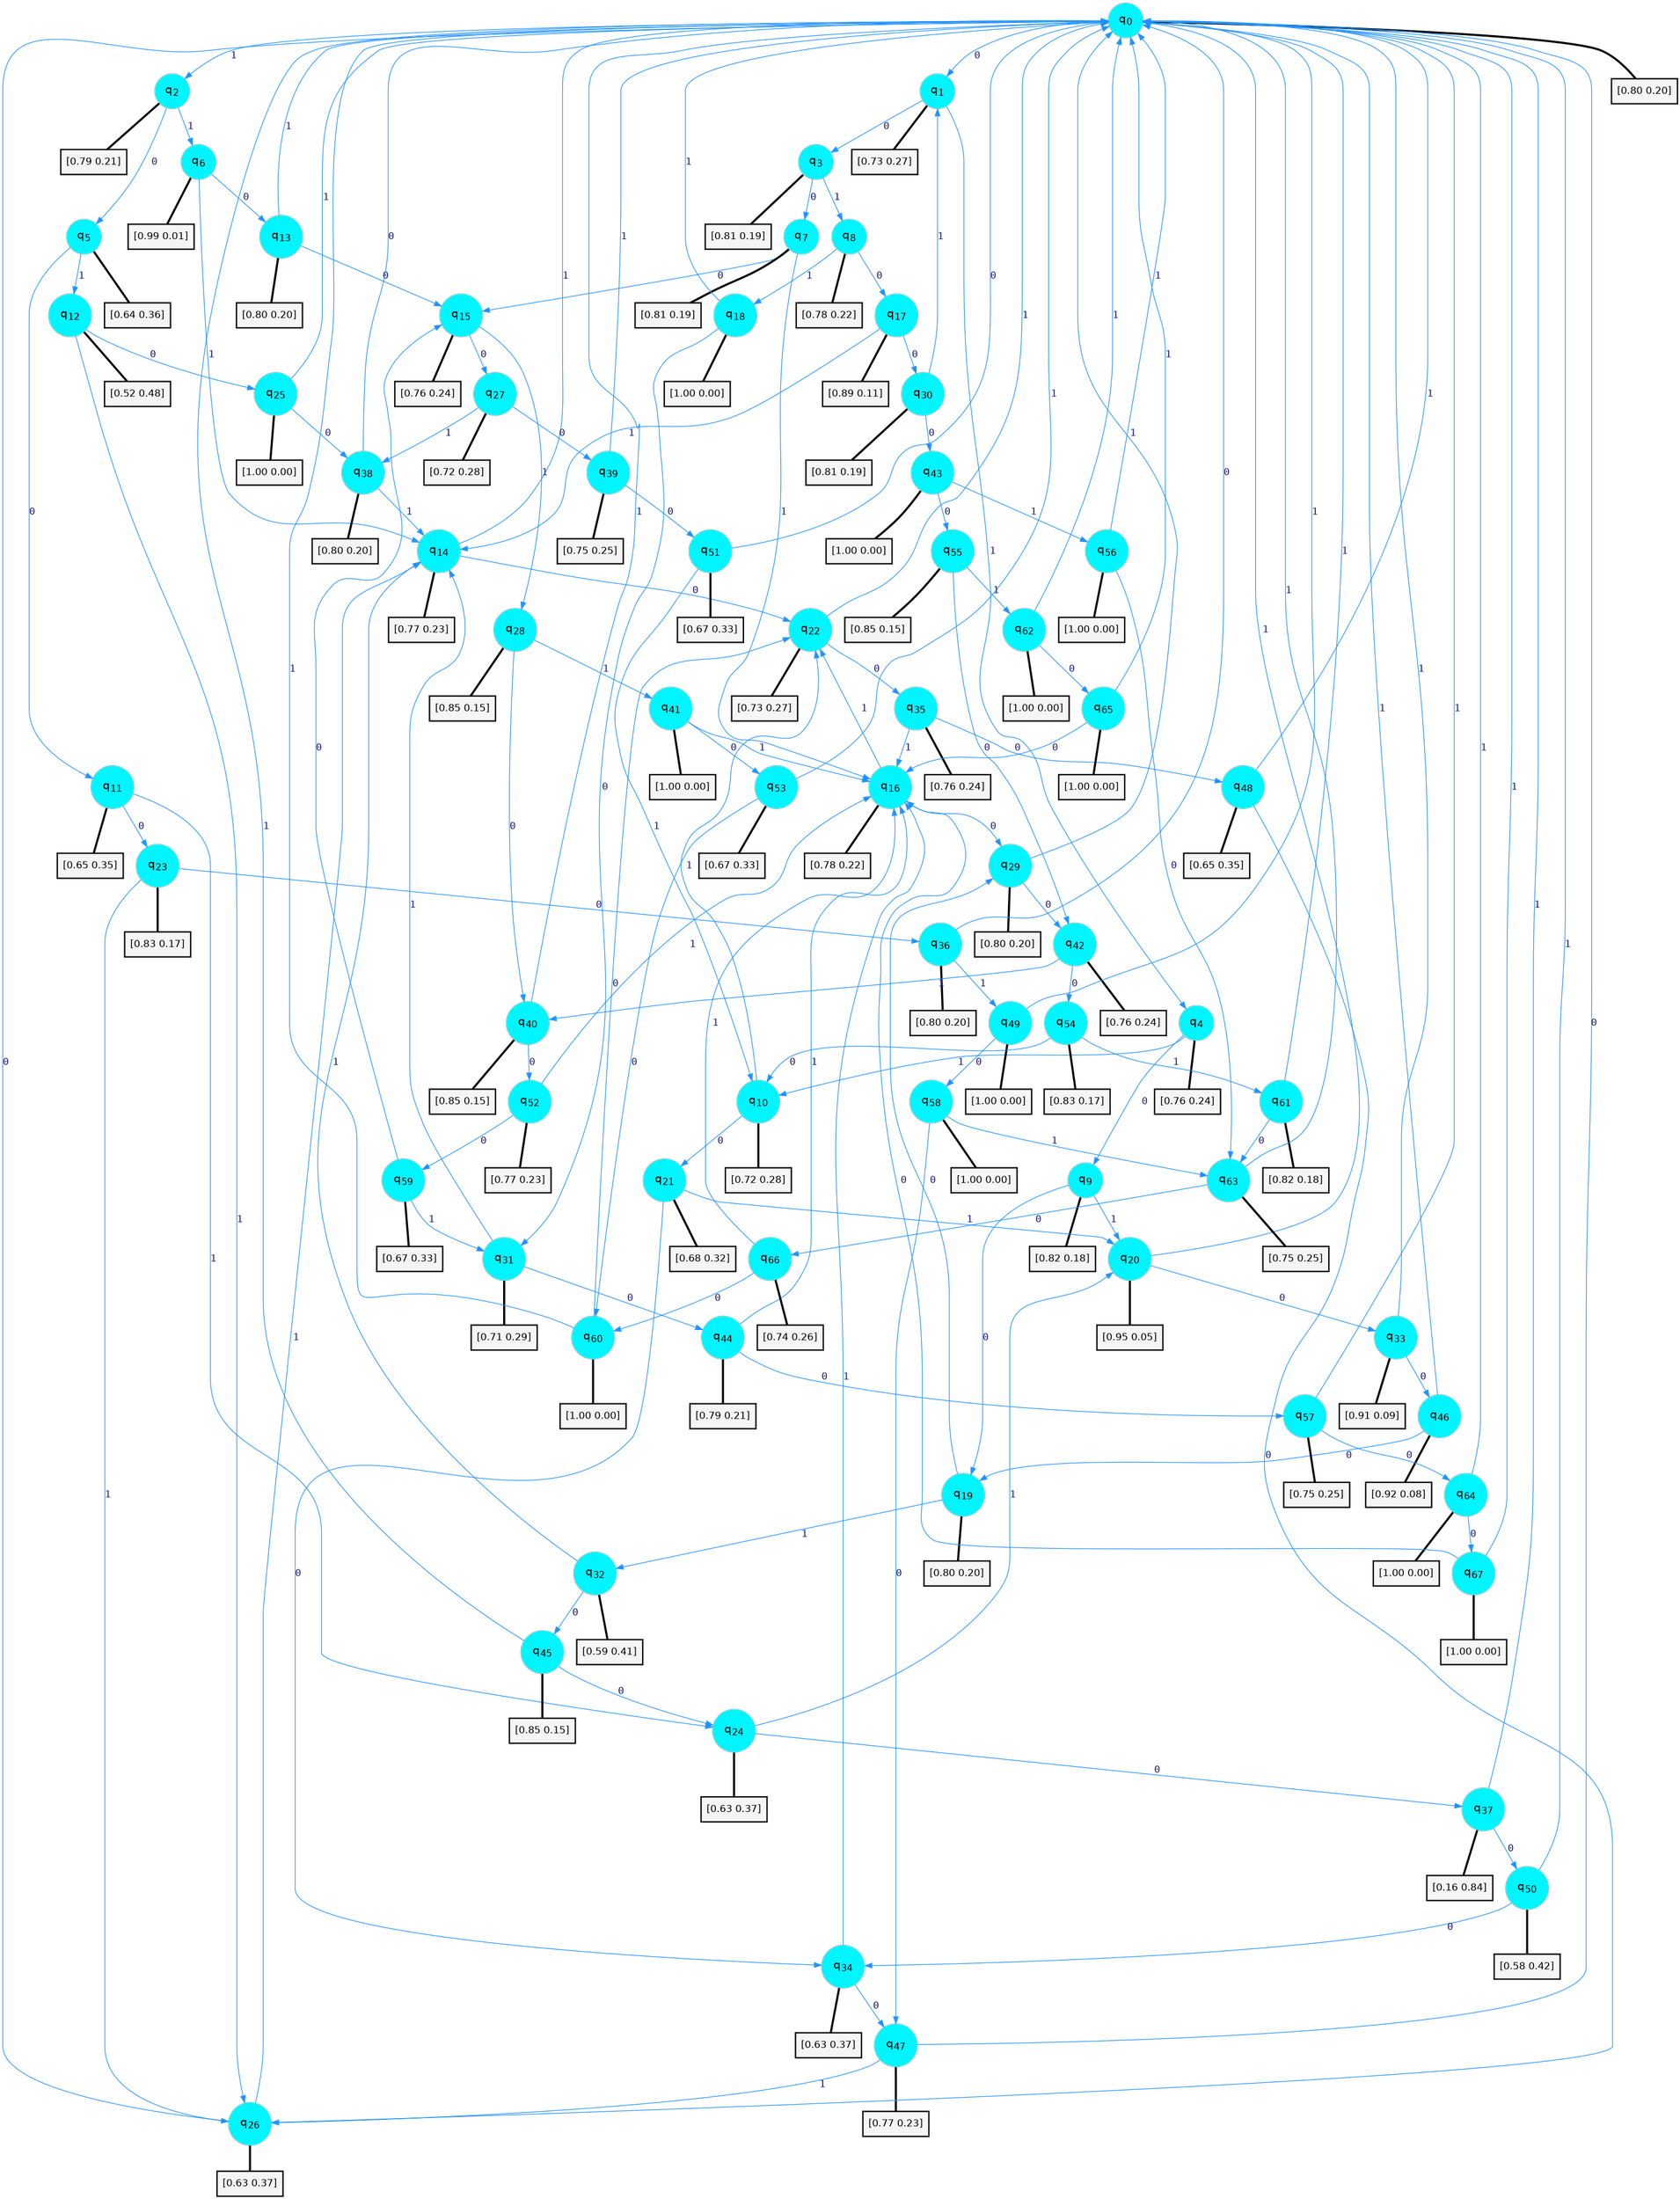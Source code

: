 digraph G {
graph [
bgcolor=transparent, dpi=300, rankdir=TD, size="40,25"];
node [
color=gray, fillcolor=turquoise1, fontcolor=black, fontname=Helvetica, fontsize=16, fontweight=bold, shape=circle, style=filled];
edge [
arrowsize=1, color=dodgerblue1, fontcolor=midnightblue, fontname=courier, fontweight=bold, penwidth=1, style=solid, weight=20];
0[label=<q<SUB>0</SUB>>];
1[label=<q<SUB>1</SUB>>];
2[label=<q<SUB>2</SUB>>];
3[label=<q<SUB>3</SUB>>];
4[label=<q<SUB>4</SUB>>];
5[label=<q<SUB>5</SUB>>];
6[label=<q<SUB>6</SUB>>];
7[label=<q<SUB>7</SUB>>];
8[label=<q<SUB>8</SUB>>];
9[label=<q<SUB>9</SUB>>];
10[label=<q<SUB>10</SUB>>];
11[label=<q<SUB>11</SUB>>];
12[label=<q<SUB>12</SUB>>];
13[label=<q<SUB>13</SUB>>];
14[label=<q<SUB>14</SUB>>];
15[label=<q<SUB>15</SUB>>];
16[label=<q<SUB>16</SUB>>];
17[label=<q<SUB>17</SUB>>];
18[label=<q<SUB>18</SUB>>];
19[label=<q<SUB>19</SUB>>];
20[label=<q<SUB>20</SUB>>];
21[label=<q<SUB>21</SUB>>];
22[label=<q<SUB>22</SUB>>];
23[label=<q<SUB>23</SUB>>];
24[label=<q<SUB>24</SUB>>];
25[label=<q<SUB>25</SUB>>];
26[label=<q<SUB>26</SUB>>];
27[label=<q<SUB>27</SUB>>];
28[label=<q<SUB>28</SUB>>];
29[label=<q<SUB>29</SUB>>];
30[label=<q<SUB>30</SUB>>];
31[label=<q<SUB>31</SUB>>];
32[label=<q<SUB>32</SUB>>];
33[label=<q<SUB>33</SUB>>];
34[label=<q<SUB>34</SUB>>];
35[label=<q<SUB>35</SUB>>];
36[label=<q<SUB>36</SUB>>];
37[label=<q<SUB>37</SUB>>];
38[label=<q<SUB>38</SUB>>];
39[label=<q<SUB>39</SUB>>];
40[label=<q<SUB>40</SUB>>];
41[label=<q<SUB>41</SUB>>];
42[label=<q<SUB>42</SUB>>];
43[label=<q<SUB>43</SUB>>];
44[label=<q<SUB>44</SUB>>];
45[label=<q<SUB>45</SUB>>];
46[label=<q<SUB>46</SUB>>];
47[label=<q<SUB>47</SUB>>];
48[label=<q<SUB>48</SUB>>];
49[label=<q<SUB>49</SUB>>];
50[label=<q<SUB>50</SUB>>];
51[label=<q<SUB>51</SUB>>];
52[label=<q<SUB>52</SUB>>];
53[label=<q<SUB>53</SUB>>];
54[label=<q<SUB>54</SUB>>];
55[label=<q<SUB>55</SUB>>];
56[label=<q<SUB>56</SUB>>];
57[label=<q<SUB>57</SUB>>];
58[label=<q<SUB>58</SUB>>];
59[label=<q<SUB>59</SUB>>];
60[label=<q<SUB>60</SUB>>];
61[label=<q<SUB>61</SUB>>];
62[label=<q<SUB>62</SUB>>];
63[label=<q<SUB>63</SUB>>];
64[label=<q<SUB>64</SUB>>];
65[label=<q<SUB>65</SUB>>];
66[label=<q<SUB>66</SUB>>];
67[label=<q<SUB>67</SUB>>];
68[label="[0.80 0.20]", shape=box,fontcolor=black, fontname=Helvetica, fontsize=14, penwidth=2, fillcolor=whitesmoke,color=black];
69[label="[0.73 0.27]", shape=box,fontcolor=black, fontname=Helvetica, fontsize=14, penwidth=2, fillcolor=whitesmoke,color=black];
70[label="[0.79 0.21]", shape=box,fontcolor=black, fontname=Helvetica, fontsize=14, penwidth=2, fillcolor=whitesmoke,color=black];
71[label="[0.81 0.19]", shape=box,fontcolor=black, fontname=Helvetica, fontsize=14, penwidth=2, fillcolor=whitesmoke,color=black];
72[label="[0.76 0.24]", shape=box,fontcolor=black, fontname=Helvetica, fontsize=14, penwidth=2, fillcolor=whitesmoke,color=black];
73[label="[0.64 0.36]", shape=box,fontcolor=black, fontname=Helvetica, fontsize=14, penwidth=2, fillcolor=whitesmoke,color=black];
74[label="[0.99 0.01]", shape=box,fontcolor=black, fontname=Helvetica, fontsize=14, penwidth=2, fillcolor=whitesmoke,color=black];
75[label="[0.81 0.19]", shape=box,fontcolor=black, fontname=Helvetica, fontsize=14, penwidth=2, fillcolor=whitesmoke,color=black];
76[label="[0.78 0.22]", shape=box,fontcolor=black, fontname=Helvetica, fontsize=14, penwidth=2, fillcolor=whitesmoke,color=black];
77[label="[0.82 0.18]", shape=box,fontcolor=black, fontname=Helvetica, fontsize=14, penwidth=2, fillcolor=whitesmoke,color=black];
78[label="[0.72 0.28]", shape=box,fontcolor=black, fontname=Helvetica, fontsize=14, penwidth=2, fillcolor=whitesmoke,color=black];
79[label="[0.65 0.35]", shape=box,fontcolor=black, fontname=Helvetica, fontsize=14, penwidth=2, fillcolor=whitesmoke,color=black];
80[label="[0.52 0.48]", shape=box,fontcolor=black, fontname=Helvetica, fontsize=14, penwidth=2, fillcolor=whitesmoke,color=black];
81[label="[0.80 0.20]", shape=box,fontcolor=black, fontname=Helvetica, fontsize=14, penwidth=2, fillcolor=whitesmoke,color=black];
82[label="[0.77 0.23]", shape=box,fontcolor=black, fontname=Helvetica, fontsize=14, penwidth=2, fillcolor=whitesmoke,color=black];
83[label="[0.76 0.24]", shape=box,fontcolor=black, fontname=Helvetica, fontsize=14, penwidth=2, fillcolor=whitesmoke,color=black];
84[label="[0.78 0.22]", shape=box,fontcolor=black, fontname=Helvetica, fontsize=14, penwidth=2, fillcolor=whitesmoke,color=black];
85[label="[0.89 0.11]", shape=box,fontcolor=black, fontname=Helvetica, fontsize=14, penwidth=2, fillcolor=whitesmoke,color=black];
86[label="[1.00 0.00]", shape=box,fontcolor=black, fontname=Helvetica, fontsize=14, penwidth=2, fillcolor=whitesmoke,color=black];
87[label="[0.80 0.20]", shape=box,fontcolor=black, fontname=Helvetica, fontsize=14, penwidth=2, fillcolor=whitesmoke,color=black];
88[label="[0.95 0.05]", shape=box,fontcolor=black, fontname=Helvetica, fontsize=14, penwidth=2, fillcolor=whitesmoke,color=black];
89[label="[0.68 0.32]", shape=box,fontcolor=black, fontname=Helvetica, fontsize=14, penwidth=2, fillcolor=whitesmoke,color=black];
90[label="[0.73 0.27]", shape=box,fontcolor=black, fontname=Helvetica, fontsize=14, penwidth=2, fillcolor=whitesmoke,color=black];
91[label="[0.83 0.17]", shape=box,fontcolor=black, fontname=Helvetica, fontsize=14, penwidth=2, fillcolor=whitesmoke,color=black];
92[label="[0.63 0.37]", shape=box,fontcolor=black, fontname=Helvetica, fontsize=14, penwidth=2, fillcolor=whitesmoke,color=black];
93[label="[1.00 0.00]", shape=box,fontcolor=black, fontname=Helvetica, fontsize=14, penwidth=2, fillcolor=whitesmoke,color=black];
94[label="[0.63 0.37]", shape=box,fontcolor=black, fontname=Helvetica, fontsize=14, penwidth=2, fillcolor=whitesmoke,color=black];
95[label="[0.72 0.28]", shape=box,fontcolor=black, fontname=Helvetica, fontsize=14, penwidth=2, fillcolor=whitesmoke,color=black];
96[label="[0.85 0.15]", shape=box,fontcolor=black, fontname=Helvetica, fontsize=14, penwidth=2, fillcolor=whitesmoke,color=black];
97[label="[0.80 0.20]", shape=box,fontcolor=black, fontname=Helvetica, fontsize=14, penwidth=2, fillcolor=whitesmoke,color=black];
98[label="[0.81 0.19]", shape=box,fontcolor=black, fontname=Helvetica, fontsize=14, penwidth=2, fillcolor=whitesmoke,color=black];
99[label="[0.71 0.29]", shape=box,fontcolor=black, fontname=Helvetica, fontsize=14, penwidth=2, fillcolor=whitesmoke,color=black];
100[label="[0.59 0.41]", shape=box,fontcolor=black, fontname=Helvetica, fontsize=14, penwidth=2, fillcolor=whitesmoke,color=black];
101[label="[0.91 0.09]", shape=box,fontcolor=black, fontname=Helvetica, fontsize=14, penwidth=2, fillcolor=whitesmoke,color=black];
102[label="[0.63 0.37]", shape=box,fontcolor=black, fontname=Helvetica, fontsize=14, penwidth=2, fillcolor=whitesmoke,color=black];
103[label="[0.76 0.24]", shape=box,fontcolor=black, fontname=Helvetica, fontsize=14, penwidth=2, fillcolor=whitesmoke,color=black];
104[label="[0.80 0.20]", shape=box,fontcolor=black, fontname=Helvetica, fontsize=14, penwidth=2, fillcolor=whitesmoke,color=black];
105[label="[0.16 0.84]", shape=box,fontcolor=black, fontname=Helvetica, fontsize=14, penwidth=2, fillcolor=whitesmoke,color=black];
106[label="[0.80 0.20]", shape=box,fontcolor=black, fontname=Helvetica, fontsize=14, penwidth=2, fillcolor=whitesmoke,color=black];
107[label="[0.75 0.25]", shape=box,fontcolor=black, fontname=Helvetica, fontsize=14, penwidth=2, fillcolor=whitesmoke,color=black];
108[label="[0.85 0.15]", shape=box,fontcolor=black, fontname=Helvetica, fontsize=14, penwidth=2, fillcolor=whitesmoke,color=black];
109[label="[1.00 0.00]", shape=box,fontcolor=black, fontname=Helvetica, fontsize=14, penwidth=2, fillcolor=whitesmoke,color=black];
110[label="[0.76 0.24]", shape=box,fontcolor=black, fontname=Helvetica, fontsize=14, penwidth=2, fillcolor=whitesmoke,color=black];
111[label="[1.00 0.00]", shape=box,fontcolor=black, fontname=Helvetica, fontsize=14, penwidth=2, fillcolor=whitesmoke,color=black];
112[label="[0.79 0.21]", shape=box,fontcolor=black, fontname=Helvetica, fontsize=14, penwidth=2, fillcolor=whitesmoke,color=black];
113[label="[0.85 0.15]", shape=box,fontcolor=black, fontname=Helvetica, fontsize=14, penwidth=2, fillcolor=whitesmoke,color=black];
114[label="[0.92 0.08]", shape=box,fontcolor=black, fontname=Helvetica, fontsize=14, penwidth=2, fillcolor=whitesmoke,color=black];
115[label="[0.77 0.23]", shape=box,fontcolor=black, fontname=Helvetica, fontsize=14, penwidth=2, fillcolor=whitesmoke,color=black];
116[label="[0.65 0.35]", shape=box,fontcolor=black, fontname=Helvetica, fontsize=14, penwidth=2, fillcolor=whitesmoke,color=black];
117[label="[1.00 0.00]", shape=box,fontcolor=black, fontname=Helvetica, fontsize=14, penwidth=2, fillcolor=whitesmoke,color=black];
118[label="[0.58 0.42]", shape=box,fontcolor=black, fontname=Helvetica, fontsize=14, penwidth=2, fillcolor=whitesmoke,color=black];
119[label="[0.67 0.33]", shape=box,fontcolor=black, fontname=Helvetica, fontsize=14, penwidth=2, fillcolor=whitesmoke,color=black];
120[label="[0.77 0.23]", shape=box,fontcolor=black, fontname=Helvetica, fontsize=14, penwidth=2, fillcolor=whitesmoke,color=black];
121[label="[0.67 0.33]", shape=box,fontcolor=black, fontname=Helvetica, fontsize=14, penwidth=2, fillcolor=whitesmoke,color=black];
122[label="[0.83 0.17]", shape=box,fontcolor=black, fontname=Helvetica, fontsize=14, penwidth=2, fillcolor=whitesmoke,color=black];
123[label="[0.85 0.15]", shape=box,fontcolor=black, fontname=Helvetica, fontsize=14, penwidth=2, fillcolor=whitesmoke,color=black];
124[label="[1.00 0.00]", shape=box,fontcolor=black, fontname=Helvetica, fontsize=14, penwidth=2, fillcolor=whitesmoke,color=black];
125[label="[0.75 0.25]", shape=box,fontcolor=black, fontname=Helvetica, fontsize=14, penwidth=2, fillcolor=whitesmoke,color=black];
126[label="[1.00 0.00]", shape=box,fontcolor=black, fontname=Helvetica, fontsize=14, penwidth=2, fillcolor=whitesmoke,color=black];
127[label="[0.67 0.33]", shape=box,fontcolor=black, fontname=Helvetica, fontsize=14, penwidth=2, fillcolor=whitesmoke,color=black];
128[label="[1.00 0.00]", shape=box,fontcolor=black, fontname=Helvetica, fontsize=14, penwidth=2, fillcolor=whitesmoke,color=black];
129[label="[0.82 0.18]", shape=box,fontcolor=black, fontname=Helvetica, fontsize=14, penwidth=2, fillcolor=whitesmoke,color=black];
130[label="[1.00 0.00]", shape=box,fontcolor=black, fontname=Helvetica, fontsize=14, penwidth=2, fillcolor=whitesmoke,color=black];
131[label="[0.75 0.25]", shape=box,fontcolor=black, fontname=Helvetica, fontsize=14, penwidth=2, fillcolor=whitesmoke,color=black];
132[label="[1.00 0.00]", shape=box,fontcolor=black, fontname=Helvetica, fontsize=14, penwidth=2, fillcolor=whitesmoke,color=black];
133[label="[1.00 0.00]", shape=box,fontcolor=black, fontname=Helvetica, fontsize=14, penwidth=2, fillcolor=whitesmoke,color=black];
134[label="[0.74 0.26]", shape=box,fontcolor=black, fontname=Helvetica, fontsize=14, penwidth=2, fillcolor=whitesmoke,color=black];
135[label="[1.00 0.00]", shape=box,fontcolor=black, fontname=Helvetica, fontsize=14, penwidth=2, fillcolor=whitesmoke,color=black];
0->1 [label=0];
0->2 [label=1];
0->68 [arrowhead=none, penwidth=3,color=black];
1->3 [label=0];
1->4 [label=1];
1->69 [arrowhead=none, penwidth=3,color=black];
2->5 [label=0];
2->6 [label=1];
2->70 [arrowhead=none, penwidth=3,color=black];
3->7 [label=0];
3->8 [label=1];
3->71 [arrowhead=none, penwidth=3,color=black];
4->9 [label=0];
4->10 [label=1];
4->72 [arrowhead=none, penwidth=3,color=black];
5->11 [label=0];
5->12 [label=1];
5->73 [arrowhead=none, penwidth=3,color=black];
6->13 [label=0];
6->14 [label=1];
6->74 [arrowhead=none, penwidth=3,color=black];
7->15 [label=0];
7->16 [label=1];
7->75 [arrowhead=none, penwidth=3,color=black];
8->17 [label=0];
8->18 [label=1];
8->76 [arrowhead=none, penwidth=3,color=black];
9->19 [label=0];
9->20 [label=1];
9->77 [arrowhead=none, penwidth=3,color=black];
10->21 [label=0];
10->22 [label=1];
10->78 [arrowhead=none, penwidth=3,color=black];
11->23 [label=0];
11->24 [label=1];
11->79 [arrowhead=none, penwidth=3,color=black];
12->25 [label=0];
12->26 [label=1];
12->80 [arrowhead=none, penwidth=3,color=black];
13->15 [label=0];
13->0 [label=1];
13->81 [arrowhead=none, penwidth=3,color=black];
14->22 [label=0];
14->0 [label=1];
14->82 [arrowhead=none, penwidth=3,color=black];
15->27 [label=0];
15->28 [label=1];
15->83 [arrowhead=none, penwidth=3,color=black];
16->29 [label=0];
16->22 [label=1];
16->84 [arrowhead=none, penwidth=3,color=black];
17->30 [label=0];
17->14 [label=1];
17->85 [arrowhead=none, penwidth=3,color=black];
18->31 [label=0];
18->0 [label=1];
18->86 [arrowhead=none, penwidth=3,color=black];
19->29 [label=0];
19->32 [label=1];
19->87 [arrowhead=none, penwidth=3,color=black];
20->33 [label=0];
20->0 [label=1];
20->88 [arrowhead=none, penwidth=3,color=black];
21->34 [label=0];
21->20 [label=1];
21->89 [arrowhead=none, penwidth=3,color=black];
22->35 [label=0];
22->0 [label=1];
22->90 [arrowhead=none, penwidth=3,color=black];
23->36 [label=0];
23->26 [label=1];
23->91 [arrowhead=none, penwidth=3,color=black];
24->37 [label=0];
24->20 [label=1];
24->92 [arrowhead=none, penwidth=3,color=black];
25->38 [label=0];
25->0 [label=1];
25->93 [arrowhead=none, penwidth=3,color=black];
26->0 [label=0];
26->14 [label=1];
26->94 [arrowhead=none, penwidth=3,color=black];
27->39 [label=0];
27->38 [label=1];
27->95 [arrowhead=none, penwidth=3,color=black];
28->40 [label=0];
28->41 [label=1];
28->96 [arrowhead=none, penwidth=3,color=black];
29->42 [label=0];
29->0 [label=1];
29->97 [arrowhead=none, penwidth=3,color=black];
30->43 [label=0];
30->1 [label=1];
30->98 [arrowhead=none, penwidth=3,color=black];
31->44 [label=0];
31->14 [label=1];
31->99 [arrowhead=none, penwidth=3,color=black];
32->45 [label=0];
32->14 [label=1];
32->100 [arrowhead=none, penwidth=3,color=black];
33->46 [label=0];
33->0 [label=1];
33->101 [arrowhead=none, penwidth=3,color=black];
34->47 [label=0];
34->16 [label=1];
34->102 [arrowhead=none, penwidth=3,color=black];
35->48 [label=0];
35->16 [label=1];
35->103 [arrowhead=none, penwidth=3,color=black];
36->0 [label=0];
36->49 [label=1];
36->104 [arrowhead=none, penwidth=3,color=black];
37->50 [label=0];
37->0 [label=1];
37->105 [arrowhead=none, penwidth=3,color=black];
38->0 [label=0];
38->14 [label=1];
38->106 [arrowhead=none, penwidth=3,color=black];
39->51 [label=0];
39->0 [label=1];
39->107 [arrowhead=none, penwidth=3,color=black];
40->52 [label=0];
40->0 [label=1];
40->108 [arrowhead=none, penwidth=3,color=black];
41->53 [label=0];
41->16 [label=1];
41->109 [arrowhead=none, penwidth=3,color=black];
42->54 [label=0];
42->40 [label=1];
42->110 [arrowhead=none, penwidth=3,color=black];
43->55 [label=0];
43->56 [label=1];
43->111 [arrowhead=none, penwidth=3,color=black];
44->57 [label=0];
44->16 [label=1];
44->112 [arrowhead=none, penwidth=3,color=black];
45->24 [label=0];
45->0 [label=1];
45->113 [arrowhead=none, penwidth=3,color=black];
46->19 [label=0];
46->0 [label=1];
46->114 [arrowhead=none, penwidth=3,color=black];
47->0 [label=0];
47->26 [label=1];
47->115 [arrowhead=none, penwidth=3,color=black];
48->26 [label=0];
48->0 [label=1];
48->116 [arrowhead=none, penwidth=3,color=black];
49->58 [label=0];
49->0 [label=1];
49->117 [arrowhead=none, penwidth=3,color=black];
50->34 [label=0];
50->0 [label=1];
50->118 [arrowhead=none, penwidth=3,color=black];
51->0 [label=0];
51->10 [label=1];
51->119 [arrowhead=none, penwidth=3,color=black];
52->59 [label=0];
52->16 [label=1];
52->120 [arrowhead=none, penwidth=3,color=black];
53->60 [label=0];
53->0 [label=1];
53->121 [arrowhead=none, penwidth=3,color=black];
54->10 [label=0];
54->61 [label=1];
54->122 [arrowhead=none, penwidth=3,color=black];
55->42 [label=0];
55->62 [label=1];
55->123 [arrowhead=none, penwidth=3,color=black];
56->63 [label=0];
56->0 [label=1];
56->124 [arrowhead=none, penwidth=3,color=black];
57->64 [label=0];
57->0 [label=1];
57->125 [arrowhead=none, penwidth=3,color=black];
58->47 [label=0];
58->63 [label=1];
58->126 [arrowhead=none, penwidth=3,color=black];
59->15 [label=0];
59->31 [label=1];
59->127 [arrowhead=none, penwidth=3,color=black];
60->22 [label=0];
60->0 [label=1];
60->128 [arrowhead=none, penwidth=3,color=black];
61->63 [label=0];
61->0 [label=1];
61->129 [arrowhead=none, penwidth=3,color=black];
62->65 [label=0];
62->0 [label=1];
62->130 [arrowhead=none, penwidth=3,color=black];
63->66 [label=0];
63->0 [label=1];
63->131 [arrowhead=none, penwidth=3,color=black];
64->67 [label=0];
64->0 [label=1];
64->132 [arrowhead=none, penwidth=3,color=black];
65->16 [label=0];
65->0 [label=1];
65->133 [arrowhead=none, penwidth=3,color=black];
66->60 [label=0];
66->16 [label=1];
66->134 [arrowhead=none, penwidth=3,color=black];
67->16 [label=0];
67->0 [label=1];
67->135 [arrowhead=none, penwidth=3,color=black];
}
